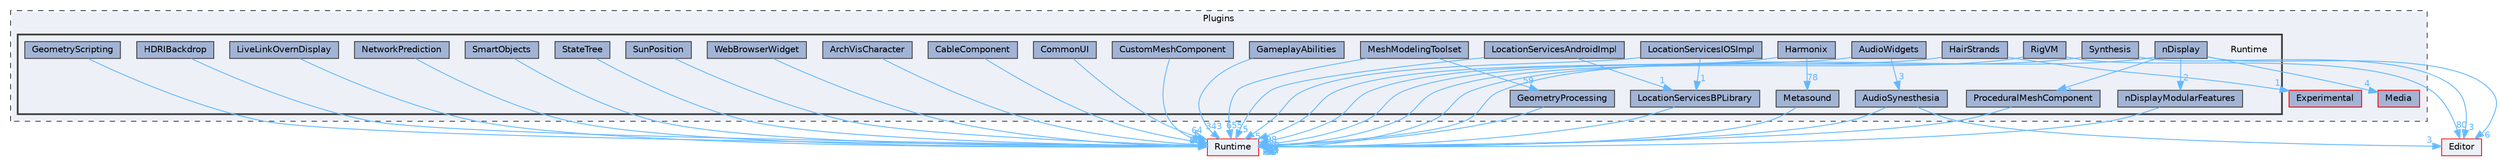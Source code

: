 digraph "Runtime"
{
 // INTERACTIVE_SVG=YES
 // LATEX_PDF_SIZE
  bgcolor="transparent";
  edge [fontname=Helvetica,fontsize=10,labelfontname=Helvetica,labelfontsize=10];
  node [fontname=Helvetica,fontsize=10,shape=box,height=0.2,width=0.4];
  compound=true
  subgraph clusterdir_0b4eaef40a1fe20bedafe9e8e719ce66 {
    graph [ bgcolor="#edf0f7", pencolor="grey25", label="Plugins", fontname=Helvetica,fontsize=10 style="filled,dashed", URL="dir_0b4eaef40a1fe20bedafe9e8e719ce66.html",tooltip=""]
  dir_6e0c5d987c338b0072956bd3eccf79be [label="Experimental", fillcolor="#a2b4d6", color="red", style="filled", URL="dir_6e0c5d987c338b0072956bd3eccf79be.html",tooltip=""];
  dir_e7545ee2be72abf41ff78291809f57ef [label="Media", fillcolor="#a2b4d6", color="red", style="filled", URL="dir_e7545ee2be72abf41ff78291809f57ef.html",tooltip=""];
  subgraph clusterdir_a60e1ce30f7313164a0e11a69cddad56 {
    graph [ bgcolor="#edf0f7", pencolor="grey25", label="", fontname=Helvetica,fontsize=10 style="filled,bold", URL="dir_a60e1ce30f7313164a0e11a69cddad56.html",tooltip=""]
    dir_a60e1ce30f7313164a0e11a69cddad56 [shape=plaintext, label="Runtime"];
  dir_6351f52f705d345cc29721afc169ca23 [label="ArchVisCharacter", fillcolor="#a2b4d6", color="grey25", style="filled", URL="dir_6351f52f705d345cc29721afc169ca23.html",tooltip=""];
  dir_857e16903f23776e01b70de4629733e6 [label="AudioSynesthesia", fillcolor="#a2b4d6", color="grey25", style="filled", URL="dir_857e16903f23776e01b70de4629733e6.html",tooltip=""];
  dir_d45e86b168d86ef76a00f2b9cb052140 [label="AudioWidgets", fillcolor="#a2b4d6", color="grey25", style="filled", URL="dir_d45e86b168d86ef76a00f2b9cb052140.html",tooltip=""];
  dir_2a0d5100fc88323cb17e4a248ea6c637 [label="CableComponent", fillcolor="#a2b4d6", color="grey25", style="filled", URL="dir_2a0d5100fc88323cb17e4a248ea6c637.html",tooltip=""];
  dir_bd7de4bc2033b1129b94148efef75316 [label="CommonUI", fillcolor="#a2b4d6", color="grey25", style="filled", URL="dir_bd7de4bc2033b1129b94148efef75316.html",tooltip=""];
  dir_bd3329a3f9fcf21337e64b34a38d25b2 [label="CustomMeshComponent", fillcolor="#a2b4d6", color="grey25", style="filled", URL="dir_bd3329a3f9fcf21337e64b34a38d25b2.html",tooltip=""];
  dir_f46e717474a1c0a8ef8ba9f0eeb12a5e [label="GameplayAbilities", fillcolor="#a2b4d6", color="grey25", style="filled", URL="dir_f46e717474a1c0a8ef8ba9f0eeb12a5e.html",tooltip=""];
  dir_9ef035b27eddfa6c40dcaa164d958d8e [label="GeometryProcessing", fillcolor="#a2b4d6", color="grey25", style="filled", URL="dir_9ef035b27eddfa6c40dcaa164d958d8e.html",tooltip=""];
  dir_71fdc9843dee84f70af49f2ff550af24 [label="GeometryScripting", fillcolor="#a2b4d6", color="grey25", style="filled", URL="dir_71fdc9843dee84f70af49f2ff550af24.html",tooltip=""];
  dir_8a1da572558d2297ef4013536a7c6e92 [label="HairStrands", fillcolor="#a2b4d6", color="grey25", style="filled", URL="dir_8a1da572558d2297ef4013536a7c6e92.html",tooltip=""];
  dir_6ebdc6f95690b8cb053541978359f9c4 [label="Harmonix", fillcolor="#a2b4d6", color="grey25", style="filled", URL="dir_6ebdc6f95690b8cb053541978359f9c4.html",tooltip=""];
  dir_0051846b8533252622ebd5c3cfd7364f [label="HDRIBackdrop", fillcolor="#a2b4d6", color="grey25", style="filled", URL="dir_0051846b8533252622ebd5c3cfd7364f.html",tooltip=""];
  dir_1002174849e7a4825812377f1257cd4f [label="LiveLinkOvernDisplay", fillcolor="#a2b4d6", color="grey25", style="filled", URL="dir_1002174849e7a4825812377f1257cd4f.html",tooltip=""];
  dir_23c94d9d7eab68aa80ad840b199a5156 [label="LocationServicesAndroidImpl", fillcolor="#a2b4d6", color="grey25", style="filled", URL="dir_23c94d9d7eab68aa80ad840b199a5156.html",tooltip=""];
  dir_149b605e3dba403da3e5d4c73695e2fb [label="LocationServicesBPLibrary", fillcolor="#a2b4d6", color="grey25", style="filled", URL="dir_149b605e3dba403da3e5d4c73695e2fb.html",tooltip=""];
  dir_d8db92b67e857fa1d16b46ef0b4d9c43 [label="LocationServicesIOSImpl", fillcolor="#a2b4d6", color="grey25", style="filled", URL="dir_d8db92b67e857fa1d16b46ef0b4d9c43.html",tooltip=""];
  dir_41580f087ebc76bda4753b584cf3daa3 [label="MeshModelingToolset", fillcolor="#a2b4d6", color="grey25", style="filled", URL="dir_41580f087ebc76bda4753b584cf3daa3.html",tooltip=""];
  dir_52d1b8d6fa9cdd7a31b461c66b8032c4 [label="Metasound", fillcolor="#a2b4d6", color="grey25", style="filled", URL="dir_52d1b8d6fa9cdd7a31b461c66b8032c4.html",tooltip=""];
  dir_34fc0e4ee0b6c717ac7074402b7ef419 [label="nDisplay", fillcolor="#a2b4d6", color="grey25", style="filled", URL="dir_34fc0e4ee0b6c717ac7074402b7ef419.html",tooltip=""];
  dir_3a48a7104335b96ad55b61ee490980f0 [label="nDisplayModularFeatures", fillcolor="#a2b4d6", color="grey25", style="filled", URL="dir_3a48a7104335b96ad55b61ee490980f0.html",tooltip=""];
  dir_54f62b962e67994f51c1c8bb79ac2c22 [label="NetworkPrediction", fillcolor="#a2b4d6", color="grey25", style="filled", URL="dir_54f62b962e67994f51c1c8bb79ac2c22.html",tooltip=""];
  dir_18f6a0de9fd8cd322aba1ce25fd47a39 [label="ProceduralMeshComponent", fillcolor="#a2b4d6", color="grey25", style="filled", URL="dir_18f6a0de9fd8cd322aba1ce25fd47a39.html",tooltip=""];
  dir_9188cacd9cb9b760edea74df66d1a955 [label="RigVM", fillcolor="#a2b4d6", color="grey25", style="filled", URL="dir_9188cacd9cb9b760edea74df66d1a955.html",tooltip=""];
  dir_f5f5593384ae1d15db03e07b502d8542 [label="SmartObjects", fillcolor="#a2b4d6", color="grey25", style="filled", URL="dir_f5f5593384ae1d15db03e07b502d8542.html",tooltip=""];
  dir_0d1d82ad3fdf1a07933decc3c07c63dc [label="StateTree", fillcolor="#a2b4d6", color="grey25", style="filled", URL="dir_0d1d82ad3fdf1a07933decc3c07c63dc.html",tooltip=""];
  dir_cd8d26b32404c702a2b644d58c64e992 [label="SunPosition", fillcolor="#a2b4d6", color="grey25", style="filled", URL="dir_cd8d26b32404c702a2b644d58c64e992.html",tooltip=""];
  dir_05cd65aaf5c77fea61c1df3d64c648a9 [label="Synthesis", fillcolor="#a2b4d6", color="grey25", style="filled", URL="dir_05cd65aaf5c77fea61c1df3d64c648a9.html",tooltip=""];
  dir_e95b0a4ce96d784c932a69d5a718012c [label="WebBrowserWidget", fillcolor="#a2b4d6", color="grey25", style="filled", URL="dir_e95b0a4ce96d784c932a69d5a718012c.html",tooltip=""];
  }
  }
  dir_7536b172fbd480bfd146a1b1acd6856b [label="Runtime", fillcolor="#edf0f7", color="red", style="filled", URL="dir_7536b172fbd480bfd146a1b1acd6856b.html",tooltip=""];
  dir_b26507eead720464ba2ac6bbc6dcec5f [label="Editor", fillcolor="#edf0f7", color="red", style="filled", URL="dir_b26507eead720464ba2ac6bbc6dcec5f.html",tooltip=""];
  dir_6351f52f705d345cc29721afc169ca23->dir_7536b172fbd480bfd146a1b1acd6856b [headlabel="6", labeldistance=1.5 headhref="dir_000057_000984.html" href="dir_000057_000984.html" color="steelblue1" fontcolor="steelblue1"];
  dir_857e16903f23776e01b70de4629733e6->dir_7536b172fbd480bfd146a1b1acd6856b [headlabel="11", labeldistance=1.5 headhref="dir_000076_000984.html" href="dir_000076_000984.html" color="steelblue1" fontcolor="steelblue1"];
  dir_857e16903f23776e01b70de4629733e6->dir_b26507eead720464ba2ac6bbc6dcec5f [headlabel="3", labeldistance=1.5 headhref="dir_000076_000357.html" href="dir_000076_000357.html" color="steelblue1" fontcolor="steelblue1"];
  dir_d45e86b168d86ef76a00f2b9cb052140->dir_7536b172fbd480bfd146a1b1acd6856b [headlabel="159", labeldistance=1.5 headhref="dir_000080_000984.html" href="dir_000080_000984.html" color="steelblue1" fontcolor="steelblue1"];
  dir_d45e86b168d86ef76a00f2b9cb052140->dir_857e16903f23776e01b70de4629733e6 [headlabel="3", labeldistance=1.5 headhref="dir_000080_000076.html" href="dir_000080_000076.html" color="steelblue1" fontcolor="steelblue1"];
  dir_2a0d5100fc88323cb17e4a248ea6c637->dir_7536b172fbd480bfd146a1b1acd6856b [headlabel="2", labeldistance=1.5 headhref="dir_000115_000984.html" href="dir_000115_000984.html" color="steelblue1" fontcolor="steelblue1"];
  dir_bd7de4bc2033b1129b94148efef75316->dir_7536b172fbd480bfd146a1b1acd6856b [headlabel="64", labeldistance=1.5 headhref="dir_000217_000984.html" href="dir_000217_000984.html" color="steelblue1" fontcolor="steelblue1"];
  dir_bd3329a3f9fcf21337e64b34a38d25b2->dir_7536b172fbd480bfd146a1b1acd6856b [headlabel="6", labeldistance=1.5 headhref="dir_000280_000984.html" href="dir_000280_000984.html" color="steelblue1" fontcolor="steelblue1"];
  dir_f46e717474a1c0a8ef8ba9f0eeb12a5e->dir_7536b172fbd480bfd146a1b1acd6856b [headlabel="343", labeldistance=1.5 headhref="dir_000421_000984.html" href="dir_000421_000984.html" color="steelblue1" fontcolor="steelblue1"];
  dir_9ef035b27eddfa6c40dcaa164d958d8e->dir_7536b172fbd480bfd146a1b1acd6856b [headlabel="401", labeldistance=1.5 headhref="dir_000442_000984.html" href="dir_000442_000984.html" color="steelblue1" fontcolor="steelblue1"];
  dir_71fdc9843dee84f70af49f2ff550af24->dir_7536b172fbd480bfd146a1b1acd6856b [headlabel="90", labeldistance=1.5 headhref="dir_000447_000984.html" href="dir_000447_000984.html" color="steelblue1" fontcolor="steelblue1"];
  dir_8a1da572558d2297ef4013536a7c6e92->dir_7536b172fbd480bfd146a1b1acd6856b [headlabel="134", labeldistance=1.5 headhref="dir_000458_000984.html" href="dir_000458_000984.html" color="steelblue1" fontcolor="steelblue1"];
  dir_8a1da572558d2297ef4013536a7c6e92->dir_6e0c5d987c338b0072956bd3eccf79be [headlabel="1", labeldistance=1.5 headhref="dir_000458_000379.html" href="dir_000458_000379.html" color="steelblue1" fontcolor="steelblue1"];
  dir_6ebdc6f95690b8cb053541978359f9c4->dir_52d1b8d6fa9cdd7a31b461c66b8032c4 [headlabel="78", labeldistance=1.5 headhref="dir_000465_000635.html" href="dir_000465_000635.html" color="steelblue1" fontcolor="steelblue1"];
  dir_6ebdc6f95690b8cb053541978359f9c4->dir_7536b172fbd480bfd146a1b1acd6856b [headlabel="98", labeldistance=1.5 headhref="dir_000465_000984.html" href="dir_000465_000984.html" color="steelblue1" fontcolor="steelblue1"];
  dir_0051846b8533252622ebd5c3cfd7364f->dir_7536b172fbd480bfd146a1b1acd6856b [headlabel="5", labeldistance=1.5 headhref="dir_000471_000984.html" href="dir_000471_000984.html" color="steelblue1" fontcolor="steelblue1"];
  dir_1002174849e7a4825812377f1257cd4f->dir_7536b172fbd480bfd146a1b1acd6856b [headlabel="4", labeldistance=1.5 headhref="dir_000579_000984.html" href="dir_000579_000984.html" color="steelblue1" fontcolor="steelblue1"];
  dir_23c94d9d7eab68aa80ad840b199a5156->dir_149b605e3dba403da3e5d4c73695e2fb [headlabel="1", labeldistance=1.5 headhref="dir_000584_000586.html" href="dir_000584_000586.html" color="steelblue1" fontcolor="steelblue1"];
  dir_23c94d9d7eab68aa80ad840b199a5156->dir_7536b172fbd480bfd146a1b1acd6856b [headlabel="5", labeldistance=1.5 headhref="dir_000584_000984.html" href="dir_000584_000984.html" color="steelblue1" fontcolor="steelblue1"];
  dir_149b605e3dba403da3e5d4c73695e2fb->dir_7536b172fbd480bfd146a1b1acd6856b [headlabel="5", labeldistance=1.5 headhref="dir_000586_000984.html" href="dir_000586_000984.html" color="steelblue1" fontcolor="steelblue1"];
  dir_d8db92b67e857fa1d16b46ef0b4d9c43->dir_149b605e3dba403da3e5d4c73695e2fb [headlabel="1", labeldistance=1.5 headhref="dir_000589_000586.html" href="dir_000589_000586.html" color="steelblue1" fontcolor="steelblue1"];
  dir_d8db92b67e857fa1d16b46ef0b4d9c43->dir_7536b172fbd480bfd146a1b1acd6856b [headlabel="5", labeldistance=1.5 headhref="dir_000589_000984.html" href="dir_000589_000984.html" color="steelblue1" fontcolor="steelblue1"];
  dir_41580f087ebc76bda4753b584cf3daa3->dir_7536b172fbd480bfd146a1b1acd6856b [headlabel="655", labeldistance=1.5 headhref="dir_000629_000984.html" href="dir_000629_000984.html" color="steelblue1" fontcolor="steelblue1"];
  dir_41580f087ebc76bda4753b584cf3daa3->dir_9ef035b27eddfa6c40dcaa164d958d8e [headlabel="59", labeldistance=1.5 headhref="dir_000629_000442.html" href="dir_000629_000442.html" color="steelblue1" fontcolor="steelblue1"];
  dir_52d1b8d6fa9cdd7a31b461c66b8032c4->dir_7536b172fbd480bfd146a1b1acd6856b [headlabel="217", labeldistance=1.5 headhref="dir_000635_000984.html" href="dir_000635_000984.html" color="steelblue1" fontcolor="steelblue1"];
  dir_34fc0e4ee0b6c717ac7074402b7ef419->dir_18f6a0de9fd8cd322aba1ce25fd47a39 [headlabel="1", labeldistance=1.5 headhref="dir_000686_000769.html" href="dir_000686_000769.html" color="steelblue1" fontcolor="steelblue1"];
  dir_34fc0e4ee0b6c717ac7074402b7ef419->dir_7536b172fbd480bfd146a1b1acd6856b [headlabel="315", labeldistance=1.5 headhref="dir_000686_000984.html" href="dir_000686_000984.html" color="steelblue1" fontcolor="steelblue1"];
  dir_34fc0e4ee0b6c717ac7074402b7ef419->dir_b26507eead720464ba2ac6bbc6dcec5f [headlabel="6", labeldistance=1.5 headhref="dir_000686_000357.html" href="dir_000686_000357.html" color="steelblue1" fontcolor="steelblue1"];
  dir_34fc0e4ee0b6c717ac7074402b7ef419->dir_3a48a7104335b96ad55b61ee490980f0 [headlabel="2", labeldistance=1.5 headhref="dir_000686_000687.html" href="dir_000686_000687.html" color="steelblue1" fontcolor="steelblue1"];
  dir_34fc0e4ee0b6c717ac7074402b7ef419->dir_e7545ee2be72abf41ff78291809f57ef [headlabel="4", labeldistance=1.5 headhref="dir_000686_000610.html" href="dir_000686_000610.html" color="steelblue1" fontcolor="steelblue1"];
  dir_3a48a7104335b96ad55b61ee490980f0->dir_7536b172fbd480bfd146a1b1acd6856b [headlabel="11", labeldistance=1.5 headhref="dir_000687_000984.html" href="dir_000687_000984.html" color="steelblue1" fontcolor="steelblue1"];
  dir_54f62b962e67994f51c1c8bb79ac2c22->dir_7536b172fbd480bfd146a1b1acd6856b [headlabel="28", labeldistance=1.5 headhref="dir_000689_000984.html" href="dir_000689_000984.html" color="steelblue1" fontcolor="steelblue1"];
  dir_18f6a0de9fd8cd322aba1ce25fd47a39->dir_7536b172fbd480bfd146a1b1acd6856b [headlabel="6", labeldistance=1.5 headhref="dir_000769_000984.html" href="dir_000769_000984.html" color="steelblue1" fontcolor="steelblue1"];
  dir_9188cacd9cb9b760edea74df66d1a955->dir_7536b172fbd480bfd146a1b1acd6856b [headlabel="599", labeldistance=1.5 headhref="dir_000971_000984.html" href="dir_000971_000984.html" color="steelblue1" fontcolor="steelblue1"];
  dir_9188cacd9cb9b760edea74df66d1a955->dir_b26507eead720464ba2ac6bbc6dcec5f [headlabel="80", labeldistance=1.5 headhref="dir_000971_000357.html" href="dir_000971_000357.html" color="steelblue1" fontcolor="steelblue1"];
  dir_f5f5593384ae1d15db03e07b502d8542->dir_7536b172fbd480bfd146a1b1acd6856b [headlabel="45", labeldistance=1.5 headhref="dir_001046_000984.html" href="dir_001046_000984.html" color="steelblue1" fontcolor="steelblue1"];
  dir_0d1d82ad3fdf1a07933decc3c07c63dc->dir_7536b172fbd480bfd146a1b1acd6856b [headlabel="45", labeldistance=1.5 headhref="dir_001134_000984.html" href="dir_001134_000984.html" color="steelblue1" fontcolor="steelblue1"];
  dir_cd8d26b32404c702a2b644d58c64e992->dir_7536b172fbd480bfd146a1b1acd6856b [headlabel="5", labeldistance=1.5 headhref="dir_001154_000984.html" href="dir_001154_000984.html" color="steelblue1" fontcolor="steelblue1"];
  dir_05cd65aaf5c77fea61c1df3d64c648a9->dir_7536b172fbd480bfd146a1b1acd6856b [headlabel="52", labeldistance=1.5 headhref="dir_001159_000984.html" href="dir_001159_000984.html" color="steelblue1" fontcolor="steelblue1"];
  dir_05cd65aaf5c77fea61c1df3d64c648a9->dir_b26507eead720464ba2ac6bbc6dcec5f [headlabel="3", labeldistance=1.5 headhref="dir_001159_000357.html" href="dir_001159_000357.html" color="steelblue1" fontcolor="steelblue1"];
  dir_e95b0a4ce96d784c932a69d5a718012c->dir_7536b172fbd480bfd146a1b1acd6856b [headlabel="3", labeldistance=1.5 headhref="dir_001276_000984.html" href="dir_001276_000984.html" color="steelblue1" fontcolor="steelblue1"];
}
